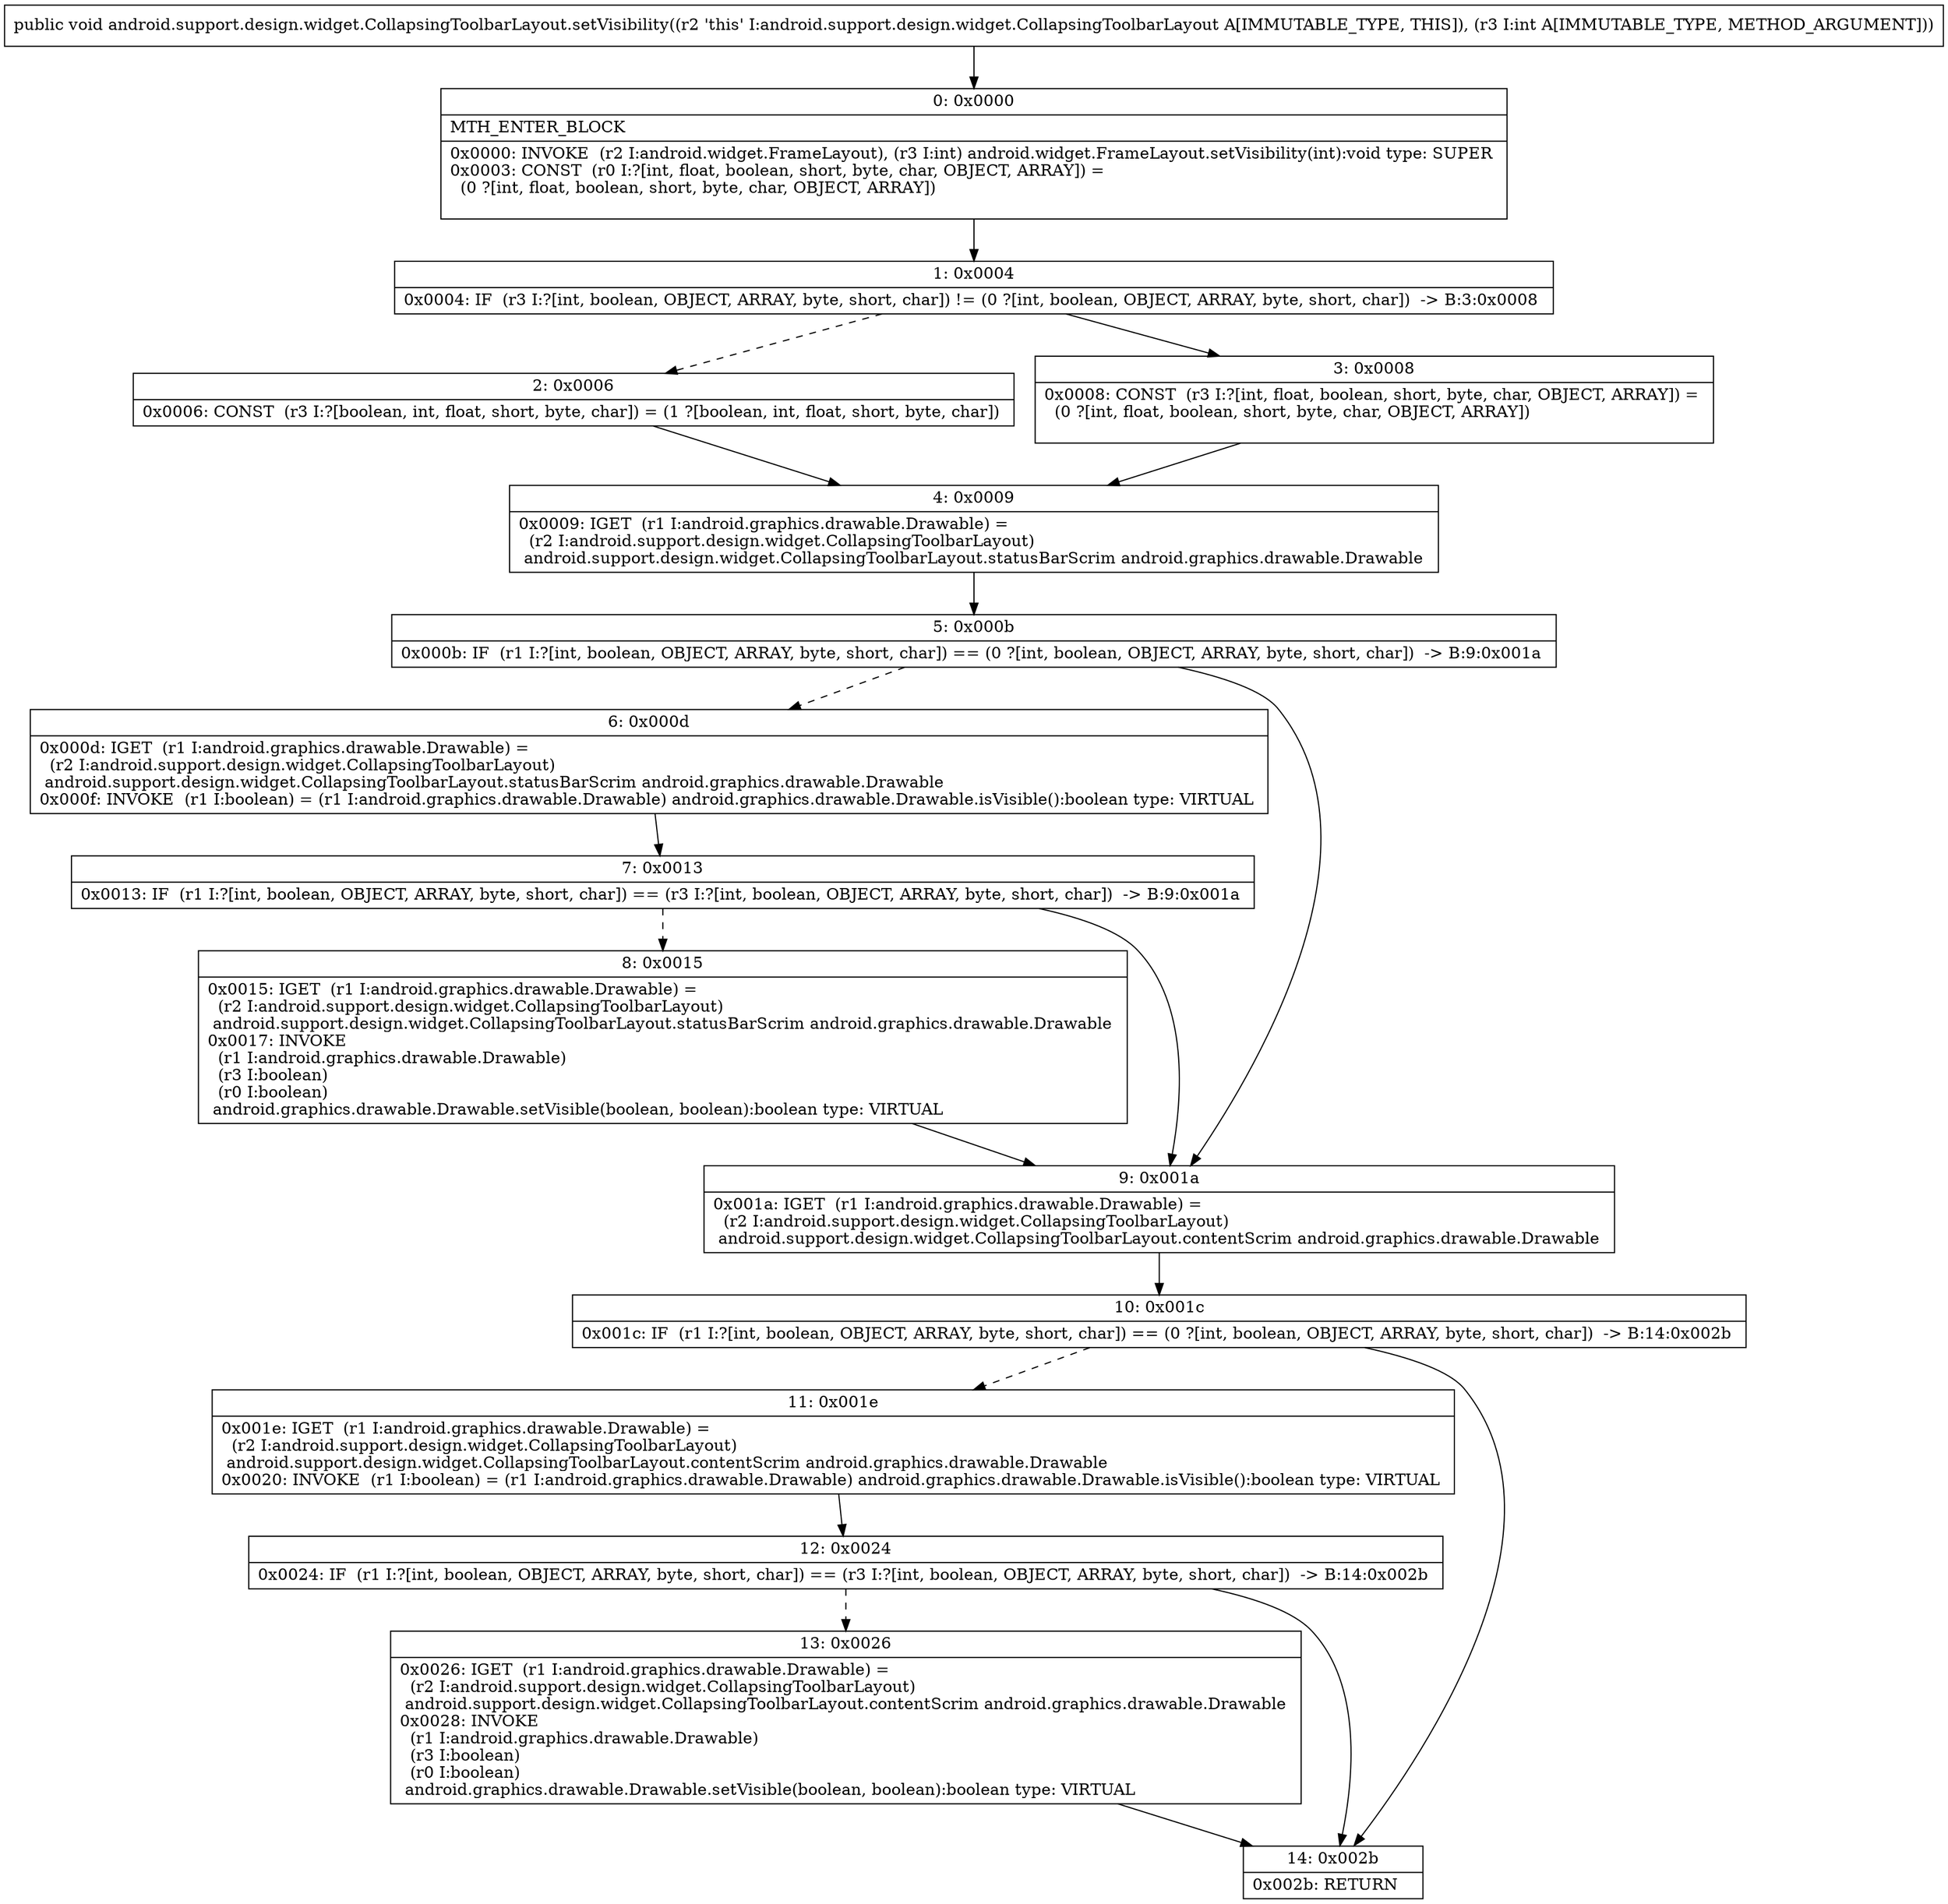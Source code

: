 digraph "CFG forandroid.support.design.widget.CollapsingToolbarLayout.setVisibility(I)V" {
Node_0 [shape=record,label="{0\:\ 0x0000|MTH_ENTER_BLOCK\l|0x0000: INVOKE  (r2 I:android.widget.FrameLayout), (r3 I:int) android.widget.FrameLayout.setVisibility(int):void type: SUPER \l0x0003: CONST  (r0 I:?[int, float, boolean, short, byte, char, OBJECT, ARRAY]) = \l  (0 ?[int, float, boolean, short, byte, char, OBJECT, ARRAY])\l \l}"];
Node_1 [shape=record,label="{1\:\ 0x0004|0x0004: IF  (r3 I:?[int, boolean, OBJECT, ARRAY, byte, short, char]) != (0 ?[int, boolean, OBJECT, ARRAY, byte, short, char])  \-\> B:3:0x0008 \l}"];
Node_2 [shape=record,label="{2\:\ 0x0006|0x0006: CONST  (r3 I:?[boolean, int, float, short, byte, char]) = (1 ?[boolean, int, float, short, byte, char]) \l}"];
Node_3 [shape=record,label="{3\:\ 0x0008|0x0008: CONST  (r3 I:?[int, float, boolean, short, byte, char, OBJECT, ARRAY]) = \l  (0 ?[int, float, boolean, short, byte, char, OBJECT, ARRAY])\l \l}"];
Node_4 [shape=record,label="{4\:\ 0x0009|0x0009: IGET  (r1 I:android.graphics.drawable.Drawable) = \l  (r2 I:android.support.design.widget.CollapsingToolbarLayout)\l android.support.design.widget.CollapsingToolbarLayout.statusBarScrim android.graphics.drawable.Drawable \l}"];
Node_5 [shape=record,label="{5\:\ 0x000b|0x000b: IF  (r1 I:?[int, boolean, OBJECT, ARRAY, byte, short, char]) == (0 ?[int, boolean, OBJECT, ARRAY, byte, short, char])  \-\> B:9:0x001a \l}"];
Node_6 [shape=record,label="{6\:\ 0x000d|0x000d: IGET  (r1 I:android.graphics.drawable.Drawable) = \l  (r2 I:android.support.design.widget.CollapsingToolbarLayout)\l android.support.design.widget.CollapsingToolbarLayout.statusBarScrim android.graphics.drawable.Drawable \l0x000f: INVOKE  (r1 I:boolean) = (r1 I:android.graphics.drawable.Drawable) android.graphics.drawable.Drawable.isVisible():boolean type: VIRTUAL \l}"];
Node_7 [shape=record,label="{7\:\ 0x0013|0x0013: IF  (r1 I:?[int, boolean, OBJECT, ARRAY, byte, short, char]) == (r3 I:?[int, boolean, OBJECT, ARRAY, byte, short, char])  \-\> B:9:0x001a \l}"];
Node_8 [shape=record,label="{8\:\ 0x0015|0x0015: IGET  (r1 I:android.graphics.drawable.Drawable) = \l  (r2 I:android.support.design.widget.CollapsingToolbarLayout)\l android.support.design.widget.CollapsingToolbarLayout.statusBarScrim android.graphics.drawable.Drawable \l0x0017: INVOKE  \l  (r1 I:android.graphics.drawable.Drawable)\l  (r3 I:boolean)\l  (r0 I:boolean)\l android.graphics.drawable.Drawable.setVisible(boolean, boolean):boolean type: VIRTUAL \l}"];
Node_9 [shape=record,label="{9\:\ 0x001a|0x001a: IGET  (r1 I:android.graphics.drawable.Drawable) = \l  (r2 I:android.support.design.widget.CollapsingToolbarLayout)\l android.support.design.widget.CollapsingToolbarLayout.contentScrim android.graphics.drawable.Drawable \l}"];
Node_10 [shape=record,label="{10\:\ 0x001c|0x001c: IF  (r1 I:?[int, boolean, OBJECT, ARRAY, byte, short, char]) == (0 ?[int, boolean, OBJECT, ARRAY, byte, short, char])  \-\> B:14:0x002b \l}"];
Node_11 [shape=record,label="{11\:\ 0x001e|0x001e: IGET  (r1 I:android.graphics.drawable.Drawable) = \l  (r2 I:android.support.design.widget.CollapsingToolbarLayout)\l android.support.design.widget.CollapsingToolbarLayout.contentScrim android.graphics.drawable.Drawable \l0x0020: INVOKE  (r1 I:boolean) = (r1 I:android.graphics.drawable.Drawable) android.graphics.drawable.Drawable.isVisible():boolean type: VIRTUAL \l}"];
Node_12 [shape=record,label="{12\:\ 0x0024|0x0024: IF  (r1 I:?[int, boolean, OBJECT, ARRAY, byte, short, char]) == (r3 I:?[int, boolean, OBJECT, ARRAY, byte, short, char])  \-\> B:14:0x002b \l}"];
Node_13 [shape=record,label="{13\:\ 0x0026|0x0026: IGET  (r1 I:android.graphics.drawable.Drawable) = \l  (r2 I:android.support.design.widget.CollapsingToolbarLayout)\l android.support.design.widget.CollapsingToolbarLayout.contentScrim android.graphics.drawable.Drawable \l0x0028: INVOKE  \l  (r1 I:android.graphics.drawable.Drawable)\l  (r3 I:boolean)\l  (r0 I:boolean)\l android.graphics.drawable.Drawable.setVisible(boolean, boolean):boolean type: VIRTUAL \l}"];
Node_14 [shape=record,label="{14\:\ 0x002b|0x002b: RETURN   \l}"];
MethodNode[shape=record,label="{public void android.support.design.widget.CollapsingToolbarLayout.setVisibility((r2 'this' I:android.support.design.widget.CollapsingToolbarLayout A[IMMUTABLE_TYPE, THIS]), (r3 I:int A[IMMUTABLE_TYPE, METHOD_ARGUMENT])) }"];
MethodNode -> Node_0;
Node_0 -> Node_1;
Node_1 -> Node_2[style=dashed];
Node_1 -> Node_3;
Node_2 -> Node_4;
Node_3 -> Node_4;
Node_4 -> Node_5;
Node_5 -> Node_6[style=dashed];
Node_5 -> Node_9;
Node_6 -> Node_7;
Node_7 -> Node_8[style=dashed];
Node_7 -> Node_9;
Node_8 -> Node_9;
Node_9 -> Node_10;
Node_10 -> Node_11[style=dashed];
Node_10 -> Node_14;
Node_11 -> Node_12;
Node_12 -> Node_13[style=dashed];
Node_12 -> Node_14;
Node_13 -> Node_14;
}

